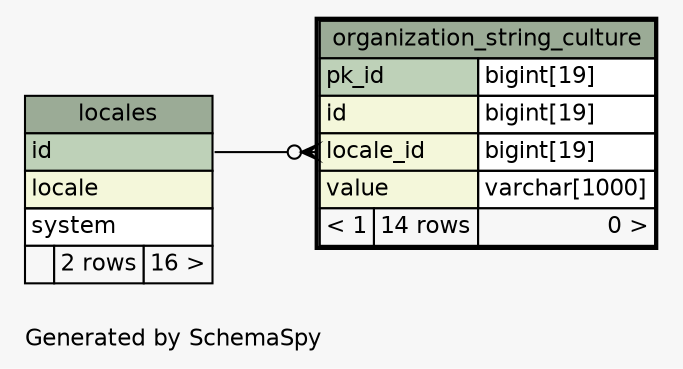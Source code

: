 // dot 2.28.0 on Windows 7 6.1
// SchemaSpy rev 590
digraph "oneDegreeRelationshipsDiagram" {
  graph [
    rankdir="RL"
    bgcolor="#f7f7f7"
    label="\nGenerated by SchemaSpy"
    labeljust="l"
    nodesep="0.18"
    ranksep="0.46"
    fontname="Helvetica"
    fontsize="11"
  ];
  node [
    fontname="Helvetica"
    fontsize="11"
    shape="plaintext"
  ];
  edge [
    arrowsize="0.8"
  ];
  "organization_string_culture":"locale_id":w -> "locales":"id":e [arrowhead=none dir=back arrowtail=crowodot];
  "locales" [
    label=<
    <TABLE BORDER="0" CELLBORDER="1" CELLSPACING="0" BGCOLOR="#ffffff">
      <TR><TD COLSPAN="3" BGCOLOR="#9bab96" ALIGN="CENTER">locales</TD></TR>
      <TR><TD PORT="id" COLSPAN="3" BGCOLOR="#bed1b8" ALIGN="LEFT">id</TD></TR>
      <TR><TD PORT="locale" COLSPAN="3" BGCOLOR="#f4f7da" ALIGN="LEFT">locale</TD></TR>
      <TR><TD PORT="system" COLSPAN="3" ALIGN="LEFT">system</TD></TR>
      <TR><TD ALIGN="LEFT" BGCOLOR="#f7f7f7">  </TD><TD ALIGN="RIGHT" BGCOLOR="#f7f7f7">2 rows</TD><TD ALIGN="RIGHT" BGCOLOR="#f7f7f7">16 &gt;</TD></TR>
    </TABLE>>
    URL="locales.html"
    tooltip="locales"
  ];
  "organization_string_culture" [
    label=<
    <TABLE BORDER="2" CELLBORDER="1" CELLSPACING="0" BGCOLOR="#ffffff">
      <TR><TD COLSPAN="3" BGCOLOR="#9bab96" ALIGN="CENTER">organization_string_culture</TD></TR>
      <TR><TD PORT="pk_id" COLSPAN="2" BGCOLOR="#bed1b8" ALIGN="LEFT">pk_id</TD><TD PORT="pk_id.type" ALIGN="LEFT">bigint[19]</TD></TR>
      <TR><TD PORT="id" COLSPAN="2" BGCOLOR="#f4f7da" ALIGN="LEFT">id</TD><TD PORT="id.type" ALIGN="LEFT">bigint[19]</TD></TR>
      <TR><TD PORT="locale_id" COLSPAN="2" BGCOLOR="#f4f7da" ALIGN="LEFT">locale_id</TD><TD PORT="locale_id.type" ALIGN="LEFT">bigint[19]</TD></TR>
      <TR><TD PORT="value" COLSPAN="2" BGCOLOR="#f4f7da" ALIGN="LEFT">value</TD><TD PORT="value.type" ALIGN="LEFT">varchar[1000]</TD></TR>
      <TR><TD ALIGN="LEFT" BGCOLOR="#f7f7f7">&lt; 1</TD><TD ALIGN="RIGHT" BGCOLOR="#f7f7f7">14 rows</TD><TD ALIGN="RIGHT" BGCOLOR="#f7f7f7">0 &gt;</TD></TR>
    </TABLE>>
    URL="organization_string_culture.html"
    tooltip="organization_string_culture"
  ];
}
